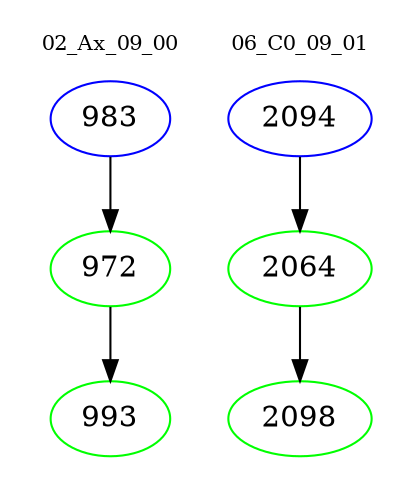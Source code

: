 digraph{
subgraph cluster_0 {
color = white
label = "02_Ax_09_00";
fontsize=10;
T0_983 [label="983", color="blue"]
T0_983 -> T0_972 [color="black"]
T0_972 [label="972", color="green"]
T0_972 -> T0_993 [color="black"]
T0_993 [label="993", color="green"]
}
subgraph cluster_1 {
color = white
label = "06_C0_09_01";
fontsize=10;
T1_2094 [label="2094", color="blue"]
T1_2094 -> T1_2064 [color="black"]
T1_2064 [label="2064", color="green"]
T1_2064 -> T1_2098 [color="black"]
T1_2098 [label="2098", color="green"]
}
}
